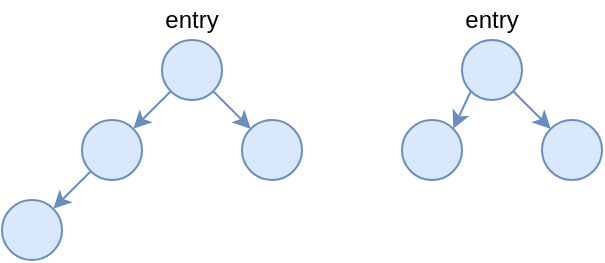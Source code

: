 <mxfile version="13.7.3" type="device" pages="3"><diagram id="LJhlybxbUhnRkjrmEyli" name="entry"><mxGraphModel dx="1106" dy="830" grid="1" gridSize="10" guides="1" tooltips="1" connect="1" arrows="1" fold="1" page="1" pageScale="1" pageWidth="827" pageHeight="1169" math="0" shadow="0"><root><mxCell id="0"/><mxCell id="1" parent="0"/><mxCell id="qZUWV9eQGkbysyFLIK0K-13" value="" style="rounded=0;orthogonalLoop=1;jettySize=auto;html=1;exitX=0;exitY=1;exitDx=0;exitDy=0;entryX=1;entryY=0;entryDx=0;entryDy=0;fillColor=#dae8fc;strokeColor=#6c8ebf;" edge="1" parent="1" source="qZUWV9eQGkbysyFLIK0K-2" target="qZUWV9eQGkbysyFLIK0K-3"><mxGeometry relative="1" as="geometry"><mxPoint x="335" y="350" as="targetPoint"/></mxGeometry></mxCell><mxCell id="qZUWV9eQGkbysyFLIK0K-2" value="" style="ellipse;whiteSpace=wrap;html=1;aspect=fixed;fillColor=#dae8fc;strokeColor=#6c8ebf;" vertex="1" parent="1"><mxGeometry x="320" y="240" width="30" height="30" as="geometry"/></mxCell><mxCell id="qZUWV9eQGkbysyFLIK0K-3" value="" style="ellipse;whiteSpace=wrap;html=1;aspect=fixed;fillColor=#dae8fc;strokeColor=#6c8ebf;" vertex="1" parent="1"><mxGeometry x="280" y="280" width="30" height="30" as="geometry"/></mxCell><mxCell id="qZUWV9eQGkbysyFLIK0K-4" value="" style="ellipse;whiteSpace=wrap;html=1;aspect=fixed;fillColor=#dae8fc;strokeColor=#6c8ebf;" vertex="1" parent="1"><mxGeometry x="240" y="320" width="30" height="30" as="geometry"/></mxCell><mxCell id="qZUWV9eQGkbysyFLIK0K-5" value="" style="ellipse;whiteSpace=wrap;html=1;aspect=fixed;fillColor=#dae8fc;strokeColor=#6c8ebf;" vertex="1" parent="1"><mxGeometry x="470" y="240" width="30" height="30" as="geometry"/></mxCell><mxCell id="qZUWV9eQGkbysyFLIK0K-6" value="" style="ellipse;whiteSpace=wrap;html=1;aspect=fixed;fillColor=#dae8fc;strokeColor=#6c8ebf;" vertex="1" parent="1"><mxGeometry x="360" y="280" width="30" height="30" as="geometry"/></mxCell><mxCell id="qZUWV9eQGkbysyFLIK0K-7" value="" style="ellipse;whiteSpace=wrap;html=1;aspect=fixed;fillColor=#dae8fc;strokeColor=#6c8ebf;" vertex="1" parent="1"><mxGeometry x="510" y="280" width="30" height="30" as="geometry"/></mxCell><mxCell id="qZUWV9eQGkbysyFLIK0K-8" value="" style="ellipse;whiteSpace=wrap;html=1;aspect=fixed;fillColor=#dae8fc;strokeColor=#6c8ebf;" vertex="1" parent="1"><mxGeometry x="440" y="280" width="30" height="30" as="geometry"/></mxCell><mxCell id="qZUWV9eQGkbysyFLIK0K-14" value="" style="rounded=0;orthogonalLoop=1;jettySize=auto;html=1;exitX=0;exitY=1;exitDx=0;exitDy=0;entryX=1;entryY=0;entryDx=0;entryDy=0;fillColor=#dae8fc;strokeColor=#6c8ebf;" edge="1" parent="1" source="qZUWV9eQGkbysyFLIK0K-3" target="qZUWV9eQGkbysyFLIK0K-4"><mxGeometry relative="1" as="geometry"><mxPoint x="334.393" y="275.607" as="sourcePoint"/><mxPoint x="315.607" y="294.393" as="targetPoint"/></mxGeometry></mxCell><mxCell id="qZUWV9eQGkbysyFLIK0K-15" value="" style="rounded=0;orthogonalLoop=1;jettySize=auto;html=1;exitX=1;exitY=1;exitDx=0;exitDy=0;entryX=0;entryY=0;entryDx=0;entryDy=0;fillColor=#dae8fc;strokeColor=#6c8ebf;" edge="1" parent="1" source="qZUWV9eQGkbysyFLIK0K-2" target="qZUWV9eQGkbysyFLIK0K-6"><mxGeometry relative="1" as="geometry"><mxPoint x="294.393" y="315.607" as="sourcePoint"/><mxPoint x="275.607" y="334.393" as="targetPoint"/></mxGeometry></mxCell><mxCell id="qZUWV9eQGkbysyFLIK0K-16" value="" style="rounded=0;orthogonalLoop=1;jettySize=auto;html=1;exitX=0;exitY=1;exitDx=0;exitDy=0;entryX=1;entryY=0;entryDx=0;entryDy=0;fillColor=#dae8fc;strokeColor=#6c8ebf;" edge="1" parent="1" source="qZUWV9eQGkbysyFLIK0K-5" target="qZUWV9eQGkbysyFLIK0K-8"><mxGeometry relative="1" as="geometry"><mxPoint x="355.607" y="275.607" as="sourcePoint"/><mxPoint x="374.393" y="294.393" as="targetPoint"/></mxGeometry></mxCell><mxCell id="qZUWV9eQGkbysyFLIK0K-17" value="" style="rounded=0;orthogonalLoop=1;jettySize=auto;html=1;exitX=1;exitY=1;exitDx=0;exitDy=0;entryX=0;entryY=0;entryDx=0;entryDy=0;fillColor=#dae8fc;strokeColor=#6c8ebf;" edge="1" parent="1" source="qZUWV9eQGkbysyFLIK0K-5" target="qZUWV9eQGkbysyFLIK0K-7"><mxGeometry relative="1" as="geometry"><mxPoint x="484.393" y="275.607" as="sourcePoint"/><mxPoint x="475.607" y="294.393" as="targetPoint"/></mxGeometry></mxCell><mxCell id="qZUWV9eQGkbysyFLIK0K-18" value="entry" style="text;html=1;strokeColor=none;fillColor=none;align=center;verticalAlign=middle;whiteSpace=wrap;rounded=0;" vertex="1" parent="1"><mxGeometry x="315" y="220" width="40" height="20" as="geometry"/></mxCell><mxCell id="qZUWV9eQGkbysyFLIK0K-19" value="entry" style="text;html=1;strokeColor=none;fillColor=none;align=center;verticalAlign=middle;whiteSpace=wrap;rounded=0;" vertex="1" parent="1"><mxGeometry x="465" y="220" width="40" height="20" as="geometry"/></mxCell></root></mxGraphModel></diagram><diagram name="import" id="ecEPAs-4tuVdq6M6EXUo"><mxGraphModel dx="1106" dy="830" grid="1" gridSize="10" guides="1" tooltips="1" connect="1" arrows="1" fold="1" page="1" pageScale="1" pageWidth="827" pageHeight="1169" math="0" shadow="0"><root><mxCell id="9M3o85a00vqvBXL3vX8O-0"/><mxCell id="9M3o85a00vqvBXL3vX8O-1" parent="9M3o85a00vqvBXL3vX8O-0"/><mxCell id="9M3o85a00vqvBXL3vX8O-3" value="" style="rounded=1;whiteSpace=wrap;html=1;rotation=-45;" vertex="1" parent="9M3o85a00vqvBXL3vX8O-1"><mxGeometry x="359.34" y="304.71" width="146.04" height="109.5" as="geometry"/></mxCell><mxCell id="9M3o85a00vqvBXL3vX8O-4" value="" style="rounded=1;whiteSpace=wrap;html=1;rotation=-45;verticalAlign=top;" vertex="1" parent="9M3o85a00vqvBXL3vX8O-1"><mxGeometry x="167.39" y="243.02" width="259.56" height="138.23" as="geometry"/></mxCell><mxCell id="9M3o85a00vqvBXL3vX8O-5" value="" style="rounded=0;orthogonalLoop=1;jettySize=auto;html=1;exitX=0;exitY=1;exitDx=0;exitDy=0;entryX=1;entryY=0;entryDx=0;entryDy=0;fillColor=#dae8fc;strokeColor=#6c8ebf;" edge="1" parent="9M3o85a00vqvBXL3vX8O-1" source="9M3o85a00vqvBXL3vX8O-6" target="9M3o85a00vqvBXL3vX8O-7"><mxGeometry relative="1" as="geometry"><mxPoint x="335" y="350" as="targetPoint"/></mxGeometry></mxCell><mxCell id="9M3o85a00vqvBXL3vX8O-6" value="" style="ellipse;whiteSpace=wrap;html=1;aspect=fixed;fillColor=#dae8fc;strokeColor=#6c8ebf;" vertex="1" parent="9M3o85a00vqvBXL3vX8O-1"><mxGeometry x="320" y="240" width="30" height="30" as="geometry"/></mxCell><mxCell id="9M3o85a00vqvBXL3vX8O-7" value="" style="ellipse;whiteSpace=wrap;html=1;aspect=fixed;fillColor=#dae8fc;strokeColor=#6c8ebf;" vertex="1" parent="9M3o85a00vqvBXL3vX8O-1"><mxGeometry x="280" y="280" width="30" height="30" as="geometry"/></mxCell><mxCell id="9M3o85a00vqvBXL3vX8O-8" value="" style="ellipse;whiteSpace=wrap;html=1;aspect=fixed;fillColor=#fff2cc;strokeColor=#d6b656;" vertex="1" parent="9M3o85a00vqvBXL3vX8O-1"><mxGeometry x="240" y="320" width="30" height="30" as="geometry"/></mxCell><mxCell id="9M3o85a00vqvBXL3vX8O-9" value="" style="ellipse;whiteSpace=wrap;html=1;aspect=fixed;fillColor=#ffe6cc;strokeColor=#d79b00;" vertex="1" parent="9M3o85a00vqvBXL3vX8O-1"><mxGeometry x="400" y="320" width="30" height="30" as="geometry"/></mxCell><mxCell id="9M3o85a00vqvBXL3vX8O-10" value="" style="ellipse;whiteSpace=wrap;html=1;aspect=fixed;fillColor=#dae8fc;strokeColor=#6c8ebf;" vertex="1" parent="9M3o85a00vqvBXL3vX8O-1"><mxGeometry x="360" y="280" width="30" height="30" as="geometry"/></mxCell><mxCell id="9M3o85a00vqvBXL3vX8O-11" value="" style="ellipse;whiteSpace=wrap;html=1;aspect=fixed;fillColor=#ffe6cc;strokeColor=#d79b00;" vertex="1" parent="9M3o85a00vqvBXL3vX8O-1"><mxGeometry x="440" y="360" width="30" height="30" as="geometry"/></mxCell><mxCell id="9M3o85a00vqvBXL3vX8O-12" value="" style="ellipse;whiteSpace=wrap;html=1;aspect=fixed;fillColor=#ffe6cc;strokeColor=#d79b00;" vertex="1" parent="9M3o85a00vqvBXL3vX8O-1"><mxGeometry x="370" y="360" width="30" height="30" as="geometry"/></mxCell><mxCell id="9M3o85a00vqvBXL3vX8O-13" value="" style="rounded=0;orthogonalLoop=1;jettySize=auto;html=1;exitX=0;exitY=1;exitDx=0;exitDy=0;entryX=1;entryY=0;entryDx=0;entryDy=0;fillColor=#ffe6cc;strokeColor=#d79b00;" edge="1" parent="9M3o85a00vqvBXL3vX8O-1" source="9M3o85a00vqvBXL3vX8O-7" target="9M3o85a00vqvBXL3vX8O-8"><mxGeometry relative="1" as="geometry"><mxPoint x="334.393" y="275.607" as="sourcePoint"/><mxPoint x="315.607" y="294.393" as="targetPoint"/></mxGeometry></mxCell><mxCell id="9M3o85a00vqvBXL3vX8O-14" value="" style="rounded=0;orthogonalLoop=1;jettySize=auto;html=1;exitX=1;exitY=1;exitDx=0;exitDy=0;entryX=0;entryY=0;entryDx=0;entryDy=0;fillColor=#dae8fc;strokeColor=#6c8ebf;" edge="1" parent="9M3o85a00vqvBXL3vX8O-1" source="9M3o85a00vqvBXL3vX8O-6" target="9M3o85a00vqvBXL3vX8O-10"><mxGeometry relative="1" as="geometry"><mxPoint x="294.393" y="315.607" as="sourcePoint"/><mxPoint x="275.607" y="334.393" as="targetPoint"/></mxGeometry></mxCell><mxCell id="9M3o85a00vqvBXL3vX8O-15" value="" style="rounded=0;orthogonalLoop=1;jettySize=auto;html=1;exitX=0;exitY=1;exitDx=0;exitDy=0;entryX=1;entryY=0;entryDx=0;entryDy=0;fillColor=#ffe6cc;strokeColor=#d79b00;" edge="1" parent="9M3o85a00vqvBXL3vX8O-1" source="9M3o85a00vqvBXL3vX8O-9" target="9M3o85a00vqvBXL3vX8O-12"><mxGeometry relative="1" as="geometry"><mxPoint x="285.607" y="355.607" as="sourcePoint"/><mxPoint x="304.393" y="374.393" as="targetPoint"/></mxGeometry></mxCell><mxCell id="9M3o85a00vqvBXL3vX8O-16" value="" style="rounded=0;orthogonalLoop=1;jettySize=auto;html=1;exitX=1;exitY=1;exitDx=0;exitDy=0;entryX=0;entryY=0;entryDx=0;entryDy=0;fillColor=#ffe6cc;strokeColor=#d79b00;" edge="1" parent="9M3o85a00vqvBXL3vX8O-1" source="9M3o85a00vqvBXL3vX8O-9" target="9M3o85a00vqvBXL3vX8O-11"><mxGeometry relative="1" as="geometry"><mxPoint x="414.393" y="355.607" as="sourcePoint"/><mxPoint x="405.607" y="374.393" as="targetPoint"/></mxGeometry></mxCell><mxCell id="9M3o85a00vqvBXL3vX8O-17" value="entry" style="text;html=1;strokeColor=none;fillColor=none;align=center;verticalAlign=middle;whiteSpace=wrap;rounded=0;" vertex="1" parent="9M3o85a00vqvBXL3vX8O-1"><mxGeometry x="315" y="220" width="40" height="20" as="geometry"/></mxCell><mxCell id="9M3o85a00vqvBXL3vX8O-18" value="" style="rounded=0;orthogonalLoop=1;jettySize=auto;html=1;exitX=1;exitY=1;exitDx=0;exitDy=0;entryX=0;entryY=0;entryDx=0;entryDy=0;fillColor=#ffe6cc;strokeColor=#d79b00;dashed=1;" edge="1" parent="9M3o85a00vqvBXL3vX8O-1" source="9M3o85a00vqvBXL3vX8O-10" target="9M3o85a00vqvBXL3vX8O-9"><mxGeometry relative="1" as="geometry"><mxPoint x="355.607" y="275.607" as="sourcePoint"/><mxPoint x="374.393" y="294.393" as="targetPoint"/></mxGeometry></mxCell><mxCell id="9M3o85a00vqvBXL3vX8O-19" value="import()" style="text;html=1;strokeColor=none;fillColor=none;align=center;verticalAlign=middle;whiteSpace=wrap;rounded=0;" vertex="1" parent="9M3o85a00vqvBXL3vX8O-1"><mxGeometry x="420" y="300" width="40" height="20" as="geometry"/></mxCell><mxCell id="9M3o85a00vqvBXL3vX8O-20" value="" style="ellipse;whiteSpace=wrap;html=1;aspect=fixed;fillColor=#fff2cc;strokeColor=#d6b656;" vertex="1" parent="9M3o85a00vqvBXL3vX8O-1"><mxGeometry x="200" y="360" width="30" height="30" as="geometry"/></mxCell><mxCell id="9M3o85a00vqvBXL3vX8O-21" value="" style="rounded=0;orthogonalLoop=1;jettySize=auto;html=1;exitX=0;exitY=1;exitDx=0;exitDy=0;entryX=1;entryY=0;entryDx=0;entryDy=0;fillColor=#fff2cc;strokeColor=#d6b656;" edge="1" parent="9M3o85a00vqvBXL3vX8O-1" target="9M3o85a00vqvBXL3vX8O-20"><mxGeometry relative="1" as="geometry"><mxPoint x="244.393" y="345.607" as="sourcePoint"/><mxPoint x="275.607" y="334.393" as="targetPoint"/></mxGeometry></mxCell><mxCell id="9M3o85a00vqvBXL3vX8O-22" value="import" style="text;html=1;strokeColor=none;fillColor=none;align=center;verticalAlign=middle;whiteSpace=wrap;rounded=0;" vertex="1" parent="9M3o85a00vqvBXL3vX8O-1"><mxGeometry x="220" y="300" width="40" height="20" as="geometry"/></mxCell><mxCell id="9M3o85a00vqvBXL3vX8O-23" value="bundle" style="text;html=1;strokeColor=none;fillColor=none;align=center;verticalAlign=middle;whiteSpace=wrap;rounded=0;" vertex="1" parent="9M3o85a00vqvBXL3vX8O-1"><mxGeometry x="315" y="160" width="40" height="20" as="geometry"/></mxCell><mxCell id="9M3o85a00vqvBXL3vX8O-24" value="bundle" style="text;html=1;strokeColor=none;fillColor=none;align=center;verticalAlign=middle;whiteSpace=wrap;rounded=0;" vertex="1" parent="9M3o85a00vqvBXL3vX8O-1"><mxGeometry x="480" y="280" width="40" height="20" as="geometry"/></mxCell></root></mxGraphModel></diagram><diagram name="split-chunks" id="hsWzGqZpCc-GVXnciYwx"><mxGraphModel dx="1106" dy="830" grid="1" gridSize="10" guides="1" tooltips="1" connect="1" arrows="1" fold="1" page="1" pageScale="1" pageWidth="827" pageHeight="1169" math="0" shadow="0"><root><mxCell id="zl-Rq3vHeNdT2ns-AzCi-0"/><mxCell id="zl-Rq3vHeNdT2ns-AzCi-1" parent="zl-Rq3vHeNdT2ns-AzCi-0"/><mxCell id="zl-Rq3vHeNdT2ns-AzCi-25" value="" style="rounded=1;whiteSpace=wrap;html=1;rotation=-45;verticalAlign=top;" vertex="1" parent="zl-Rq3vHeNdT2ns-AzCi-1"><mxGeometry x="160" y="304.71" width="140.83" height="138.23" as="geometry"/></mxCell><mxCell id="zl-Rq3vHeNdT2ns-AzCi-22" value="" style="rounded=1;whiteSpace=wrap;html=1;rotation=-45;" vertex="1" parent="zl-Rq3vHeNdT2ns-AzCi-1"><mxGeometry x="359.34" y="304.71" width="146.04" height="109.5" as="geometry"/></mxCell><mxCell id="zl-Rq3vHeNdT2ns-AzCi-21" value="" style="rounded=1;whiteSpace=wrap;html=1;rotation=-45;verticalAlign=top;" vertex="1" parent="zl-Rq3vHeNdT2ns-AzCi-1"><mxGeometry x="268.73" y="201.04" width="140.83" height="138.23" as="geometry"/></mxCell><mxCell id="zl-Rq3vHeNdT2ns-AzCi-2" value="" style="rounded=0;orthogonalLoop=1;jettySize=auto;html=1;exitX=0;exitY=1;exitDx=0;exitDy=0;entryX=1;entryY=0;entryDx=0;entryDy=0;fillColor=#dae8fc;strokeColor=#6c8ebf;" edge="1" parent="zl-Rq3vHeNdT2ns-AzCi-1" source="zl-Rq3vHeNdT2ns-AzCi-3" target="zl-Rq3vHeNdT2ns-AzCi-4"><mxGeometry relative="1" as="geometry"><mxPoint x="335" y="350" as="targetPoint"/></mxGeometry></mxCell><mxCell id="zl-Rq3vHeNdT2ns-AzCi-3" value="" style="ellipse;whiteSpace=wrap;html=1;aspect=fixed;fillColor=#dae8fc;strokeColor=#6c8ebf;" vertex="1" parent="zl-Rq3vHeNdT2ns-AzCi-1"><mxGeometry x="320" y="240" width="30" height="30" as="geometry"/></mxCell><mxCell id="zl-Rq3vHeNdT2ns-AzCi-4" value="" style="ellipse;whiteSpace=wrap;html=1;aspect=fixed;fillColor=#dae8fc;strokeColor=#6c8ebf;" vertex="1" parent="zl-Rq3vHeNdT2ns-AzCi-1"><mxGeometry x="280" y="280" width="30" height="30" as="geometry"/></mxCell><mxCell id="zl-Rq3vHeNdT2ns-AzCi-5" value="" style="ellipse;whiteSpace=wrap;html=1;aspect=fixed;fillColor=#fff2cc;strokeColor=#d6b656;" vertex="1" parent="zl-Rq3vHeNdT2ns-AzCi-1"><mxGeometry x="240" y="320" width="30" height="30" as="geometry"/></mxCell><mxCell id="zl-Rq3vHeNdT2ns-AzCi-6" value="" style="ellipse;whiteSpace=wrap;html=1;aspect=fixed;fillColor=#ffe6cc;strokeColor=#d79b00;" vertex="1" parent="zl-Rq3vHeNdT2ns-AzCi-1"><mxGeometry x="400" y="320" width="30" height="30" as="geometry"/></mxCell><mxCell id="zl-Rq3vHeNdT2ns-AzCi-7" value="" style="ellipse;whiteSpace=wrap;html=1;aspect=fixed;fillColor=#dae8fc;strokeColor=#6c8ebf;" vertex="1" parent="zl-Rq3vHeNdT2ns-AzCi-1"><mxGeometry x="360" y="280" width="30" height="30" as="geometry"/></mxCell><mxCell id="zl-Rq3vHeNdT2ns-AzCi-8" value="" style="ellipse;whiteSpace=wrap;html=1;aspect=fixed;fillColor=#ffe6cc;strokeColor=#d79b00;" vertex="1" parent="zl-Rq3vHeNdT2ns-AzCi-1"><mxGeometry x="440" y="360" width="30" height="30" as="geometry"/></mxCell><mxCell id="zl-Rq3vHeNdT2ns-AzCi-9" value="" style="ellipse;whiteSpace=wrap;html=1;aspect=fixed;fillColor=#ffe6cc;strokeColor=#d79b00;" vertex="1" parent="zl-Rq3vHeNdT2ns-AzCi-1"><mxGeometry x="370" y="360" width="30" height="30" as="geometry"/></mxCell><mxCell id="zl-Rq3vHeNdT2ns-AzCi-10" value="" style="rounded=0;orthogonalLoop=1;jettySize=auto;html=1;exitX=0;exitY=1;exitDx=0;exitDy=0;entryX=1;entryY=0;entryDx=0;entryDy=0;fillColor=#ffe6cc;strokeColor=#d79b00;" edge="1" parent="zl-Rq3vHeNdT2ns-AzCi-1" source="zl-Rq3vHeNdT2ns-AzCi-4" target="zl-Rq3vHeNdT2ns-AzCi-5"><mxGeometry relative="1" as="geometry"><mxPoint x="334.393" y="275.607" as="sourcePoint"/><mxPoint x="315.607" y="294.393" as="targetPoint"/></mxGeometry></mxCell><mxCell id="zl-Rq3vHeNdT2ns-AzCi-11" value="" style="rounded=0;orthogonalLoop=1;jettySize=auto;html=1;exitX=1;exitY=1;exitDx=0;exitDy=0;entryX=0;entryY=0;entryDx=0;entryDy=0;fillColor=#dae8fc;strokeColor=#6c8ebf;" edge="1" parent="zl-Rq3vHeNdT2ns-AzCi-1" source="zl-Rq3vHeNdT2ns-AzCi-3" target="zl-Rq3vHeNdT2ns-AzCi-7"><mxGeometry relative="1" as="geometry"><mxPoint x="294.393" y="315.607" as="sourcePoint"/><mxPoint x="275.607" y="334.393" as="targetPoint"/></mxGeometry></mxCell><mxCell id="zl-Rq3vHeNdT2ns-AzCi-12" value="" style="rounded=0;orthogonalLoop=1;jettySize=auto;html=1;exitX=0;exitY=1;exitDx=0;exitDy=0;entryX=1;entryY=0;entryDx=0;entryDy=0;fillColor=#ffe6cc;strokeColor=#d79b00;" edge="1" parent="zl-Rq3vHeNdT2ns-AzCi-1" source="zl-Rq3vHeNdT2ns-AzCi-6" target="zl-Rq3vHeNdT2ns-AzCi-9"><mxGeometry relative="1" as="geometry"><mxPoint x="285.607" y="355.607" as="sourcePoint"/><mxPoint x="304.393" y="374.393" as="targetPoint"/></mxGeometry></mxCell><mxCell id="zl-Rq3vHeNdT2ns-AzCi-13" value="" style="rounded=0;orthogonalLoop=1;jettySize=auto;html=1;exitX=1;exitY=1;exitDx=0;exitDy=0;entryX=0;entryY=0;entryDx=0;entryDy=0;fillColor=#ffe6cc;strokeColor=#d79b00;" edge="1" parent="zl-Rq3vHeNdT2ns-AzCi-1" source="zl-Rq3vHeNdT2ns-AzCi-6" target="zl-Rq3vHeNdT2ns-AzCi-8"><mxGeometry relative="1" as="geometry"><mxPoint x="414.393" y="355.607" as="sourcePoint"/><mxPoint x="405.607" y="374.393" as="targetPoint"/></mxGeometry></mxCell><mxCell id="zl-Rq3vHeNdT2ns-AzCi-14" value="entry" style="text;html=1;strokeColor=none;fillColor=none;align=center;verticalAlign=middle;whiteSpace=wrap;rounded=0;" vertex="1" parent="zl-Rq3vHeNdT2ns-AzCi-1"><mxGeometry x="315" y="220" width="40" height="20" as="geometry"/></mxCell><mxCell id="zl-Rq3vHeNdT2ns-AzCi-16" value="" style="rounded=0;orthogonalLoop=1;jettySize=auto;html=1;exitX=1;exitY=1;exitDx=0;exitDy=0;entryX=0;entryY=0;entryDx=0;entryDy=0;fillColor=#ffe6cc;strokeColor=#d79b00;dashed=1;" edge="1" parent="zl-Rq3vHeNdT2ns-AzCi-1" source="zl-Rq3vHeNdT2ns-AzCi-7" target="zl-Rq3vHeNdT2ns-AzCi-6"><mxGeometry relative="1" as="geometry"><mxPoint x="355.607" y="275.607" as="sourcePoint"/><mxPoint x="374.393" y="294.393" as="targetPoint"/></mxGeometry></mxCell><mxCell id="zl-Rq3vHeNdT2ns-AzCi-17" value="import()" style="text;html=1;strokeColor=none;fillColor=none;align=center;verticalAlign=middle;whiteSpace=wrap;rounded=0;" vertex="1" parent="zl-Rq3vHeNdT2ns-AzCi-1"><mxGeometry x="420" y="300" width="40" height="20" as="geometry"/></mxCell><mxCell id="zl-Rq3vHeNdT2ns-AzCi-18" value="" style="ellipse;whiteSpace=wrap;html=1;aspect=fixed;fillColor=#fff2cc;strokeColor=#d6b656;" vertex="1" parent="zl-Rq3vHeNdT2ns-AzCi-1"><mxGeometry x="200" y="360" width="30" height="30" as="geometry"/></mxCell><mxCell id="zl-Rq3vHeNdT2ns-AzCi-19" value="" style="rounded=0;orthogonalLoop=1;jettySize=auto;html=1;exitX=0;exitY=1;exitDx=0;exitDy=0;entryX=1;entryY=0;entryDx=0;entryDy=0;fillColor=#fff2cc;strokeColor=#d6b656;" edge="1" parent="zl-Rq3vHeNdT2ns-AzCi-1" target="zl-Rq3vHeNdT2ns-AzCi-18"><mxGeometry relative="1" as="geometry"><mxPoint x="244.393" y="345.607" as="sourcePoint"/><mxPoint x="275.607" y="334.393" as="targetPoint"/></mxGeometry></mxCell><mxCell id="zl-Rq3vHeNdT2ns-AzCi-20" value="import" style="text;html=1;strokeColor=none;fillColor=none;align=center;verticalAlign=middle;whiteSpace=wrap;rounded=0;" vertex="1" parent="zl-Rq3vHeNdT2ns-AzCi-1"><mxGeometry x="220" y="300" width="40" height="20" as="geometry"/></mxCell><mxCell id="zl-Rq3vHeNdT2ns-AzCi-23" value="bundle" style="text;html=1;strokeColor=none;fillColor=none;align=center;verticalAlign=middle;whiteSpace=wrap;rounded=0;" vertex="1" parent="zl-Rq3vHeNdT2ns-AzCi-1"><mxGeometry x="315" y="160" width="40" height="20" as="geometry"/></mxCell><mxCell id="zl-Rq3vHeNdT2ns-AzCi-24" value="bundle" style="text;html=1;strokeColor=none;fillColor=none;align=center;verticalAlign=middle;whiteSpace=wrap;rounded=0;" vertex="1" parent="zl-Rq3vHeNdT2ns-AzCi-1"><mxGeometry x="480" y="280" width="40" height="20" as="geometry"/></mxCell><mxCell id="zl-Rq3vHeNdT2ns-AzCi-26" value="bundle" style="text;html=1;strokeColor=none;fillColor=none;align=center;verticalAlign=middle;whiteSpace=wrap;rounded=0;" vertex="1" parent="zl-Rq3vHeNdT2ns-AzCi-1"><mxGeometry x="150" y="300" width="40" height="20" as="geometry"/></mxCell></root></mxGraphModel></diagram></mxfile>